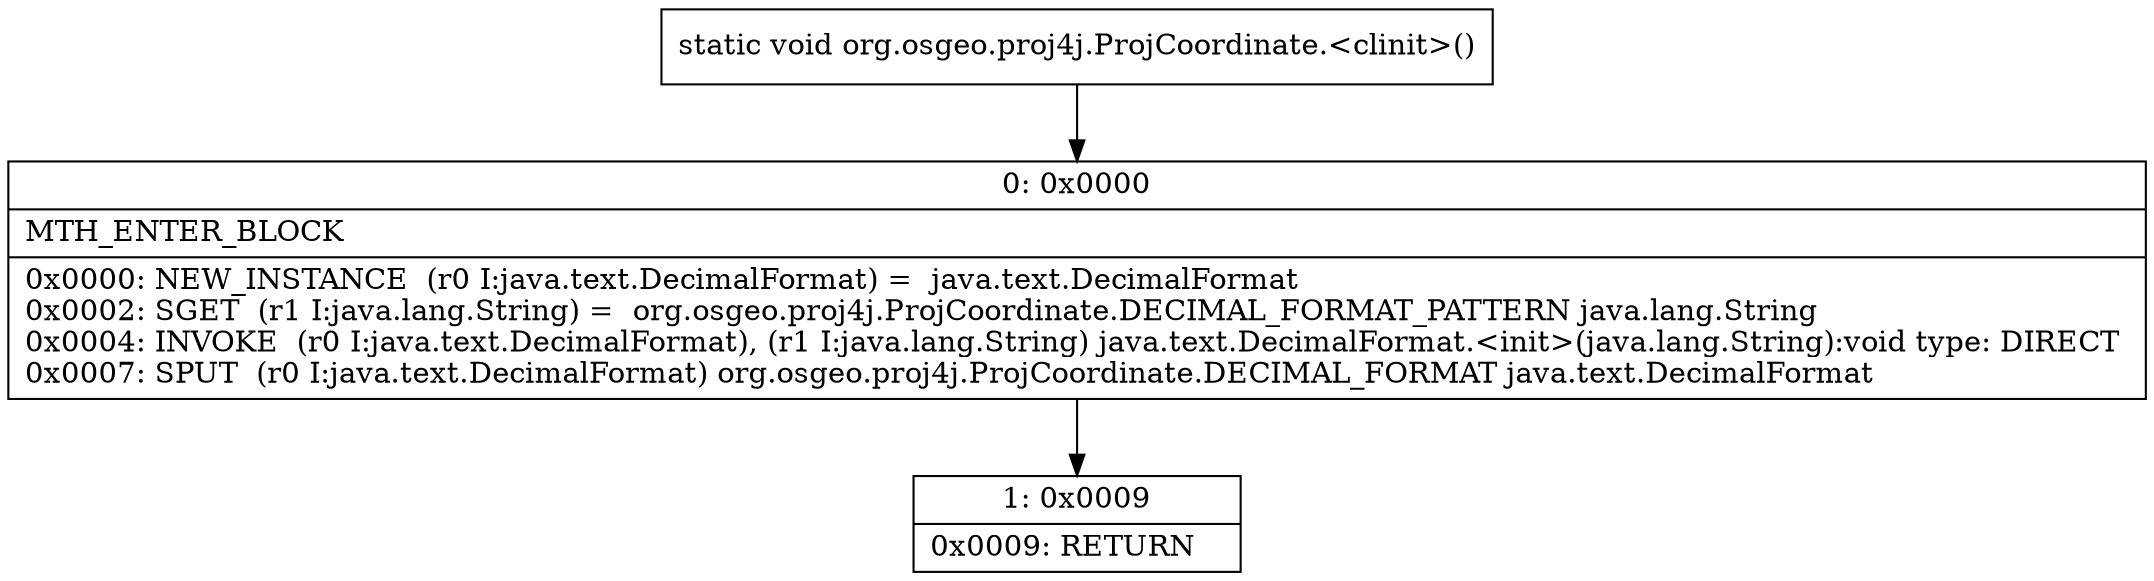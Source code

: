 digraph "CFG fororg.osgeo.proj4j.ProjCoordinate.\<clinit\>()V" {
Node_0 [shape=record,label="{0\:\ 0x0000|MTH_ENTER_BLOCK\l|0x0000: NEW_INSTANCE  (r0 I:java.text.DecimalFormat) =  java.text.DecimalFormat \l0x0002: SGET  (r1 I:java.lang.String) =  org.osgeo.proj4j.ProjCoordinate.DECIMAL_FORMAT_PATTERN java.lang.String \l0x0004: INVOKE  (r0 I:java.text.DecimalFormat), (r1 I:java.lang.String) java.text.DecimalFormat.\<init\>(java.lang.String):void type: DIRECT \l0x0007: SPUT  (r0 I:java.text.DecimalFormat) org.osgeo.proj4j.ProjCoordinate.DECIMAL_FORMAT java.text.DecimalFormat \l}"];
Node_1 [shape=record,label="{1\:\ 0x0009|0x0009: RETURN   \l}"];
MethodNode[shape=record,label="{static void org.osgeo.proj4j.ProjCoordinate.\<clinit\>() }"];
MethodNode -> Node_0;
Node_0 -> Node_1;
}

